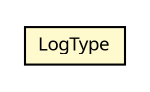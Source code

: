 #!/usr/local/bin/dot
#
# Class diagram 
# Generated by UMLGraph version R5_6 (http://www.umlgraph.org/)
#

digraph G {
	edge [fontname="Trebuchet MS",fontsize=10,labelfontname="Trebuchet MS",labelfontsize=10];
	node [fontname="Trebuchet MS",fontsize=10,shape=plaintext];
	nodesep=0.25;
	ranksep=0.5;
	// se.cambio.cds.controller.logs.LogType
	c251907 [label=<<table title="se.cambio.cds.controller.logs.LogType" border="0" cellborder="1" cellspacing="0" cellpadding="2" port="p" bgcolor="lemonChiffon" href="./LogType.html">
		<tr><td><table border="0" cellspacing="0" cellpadding="1">
<tr><td align="center" balign="center"><font face="Trebuchet MS"> LogType </font></td></tr>
		</table></td></tr>
		</table>>, URL="./LogType.html", fontname="Trebuchet MS", fontcolor="black", fontsize=9.0];
}

